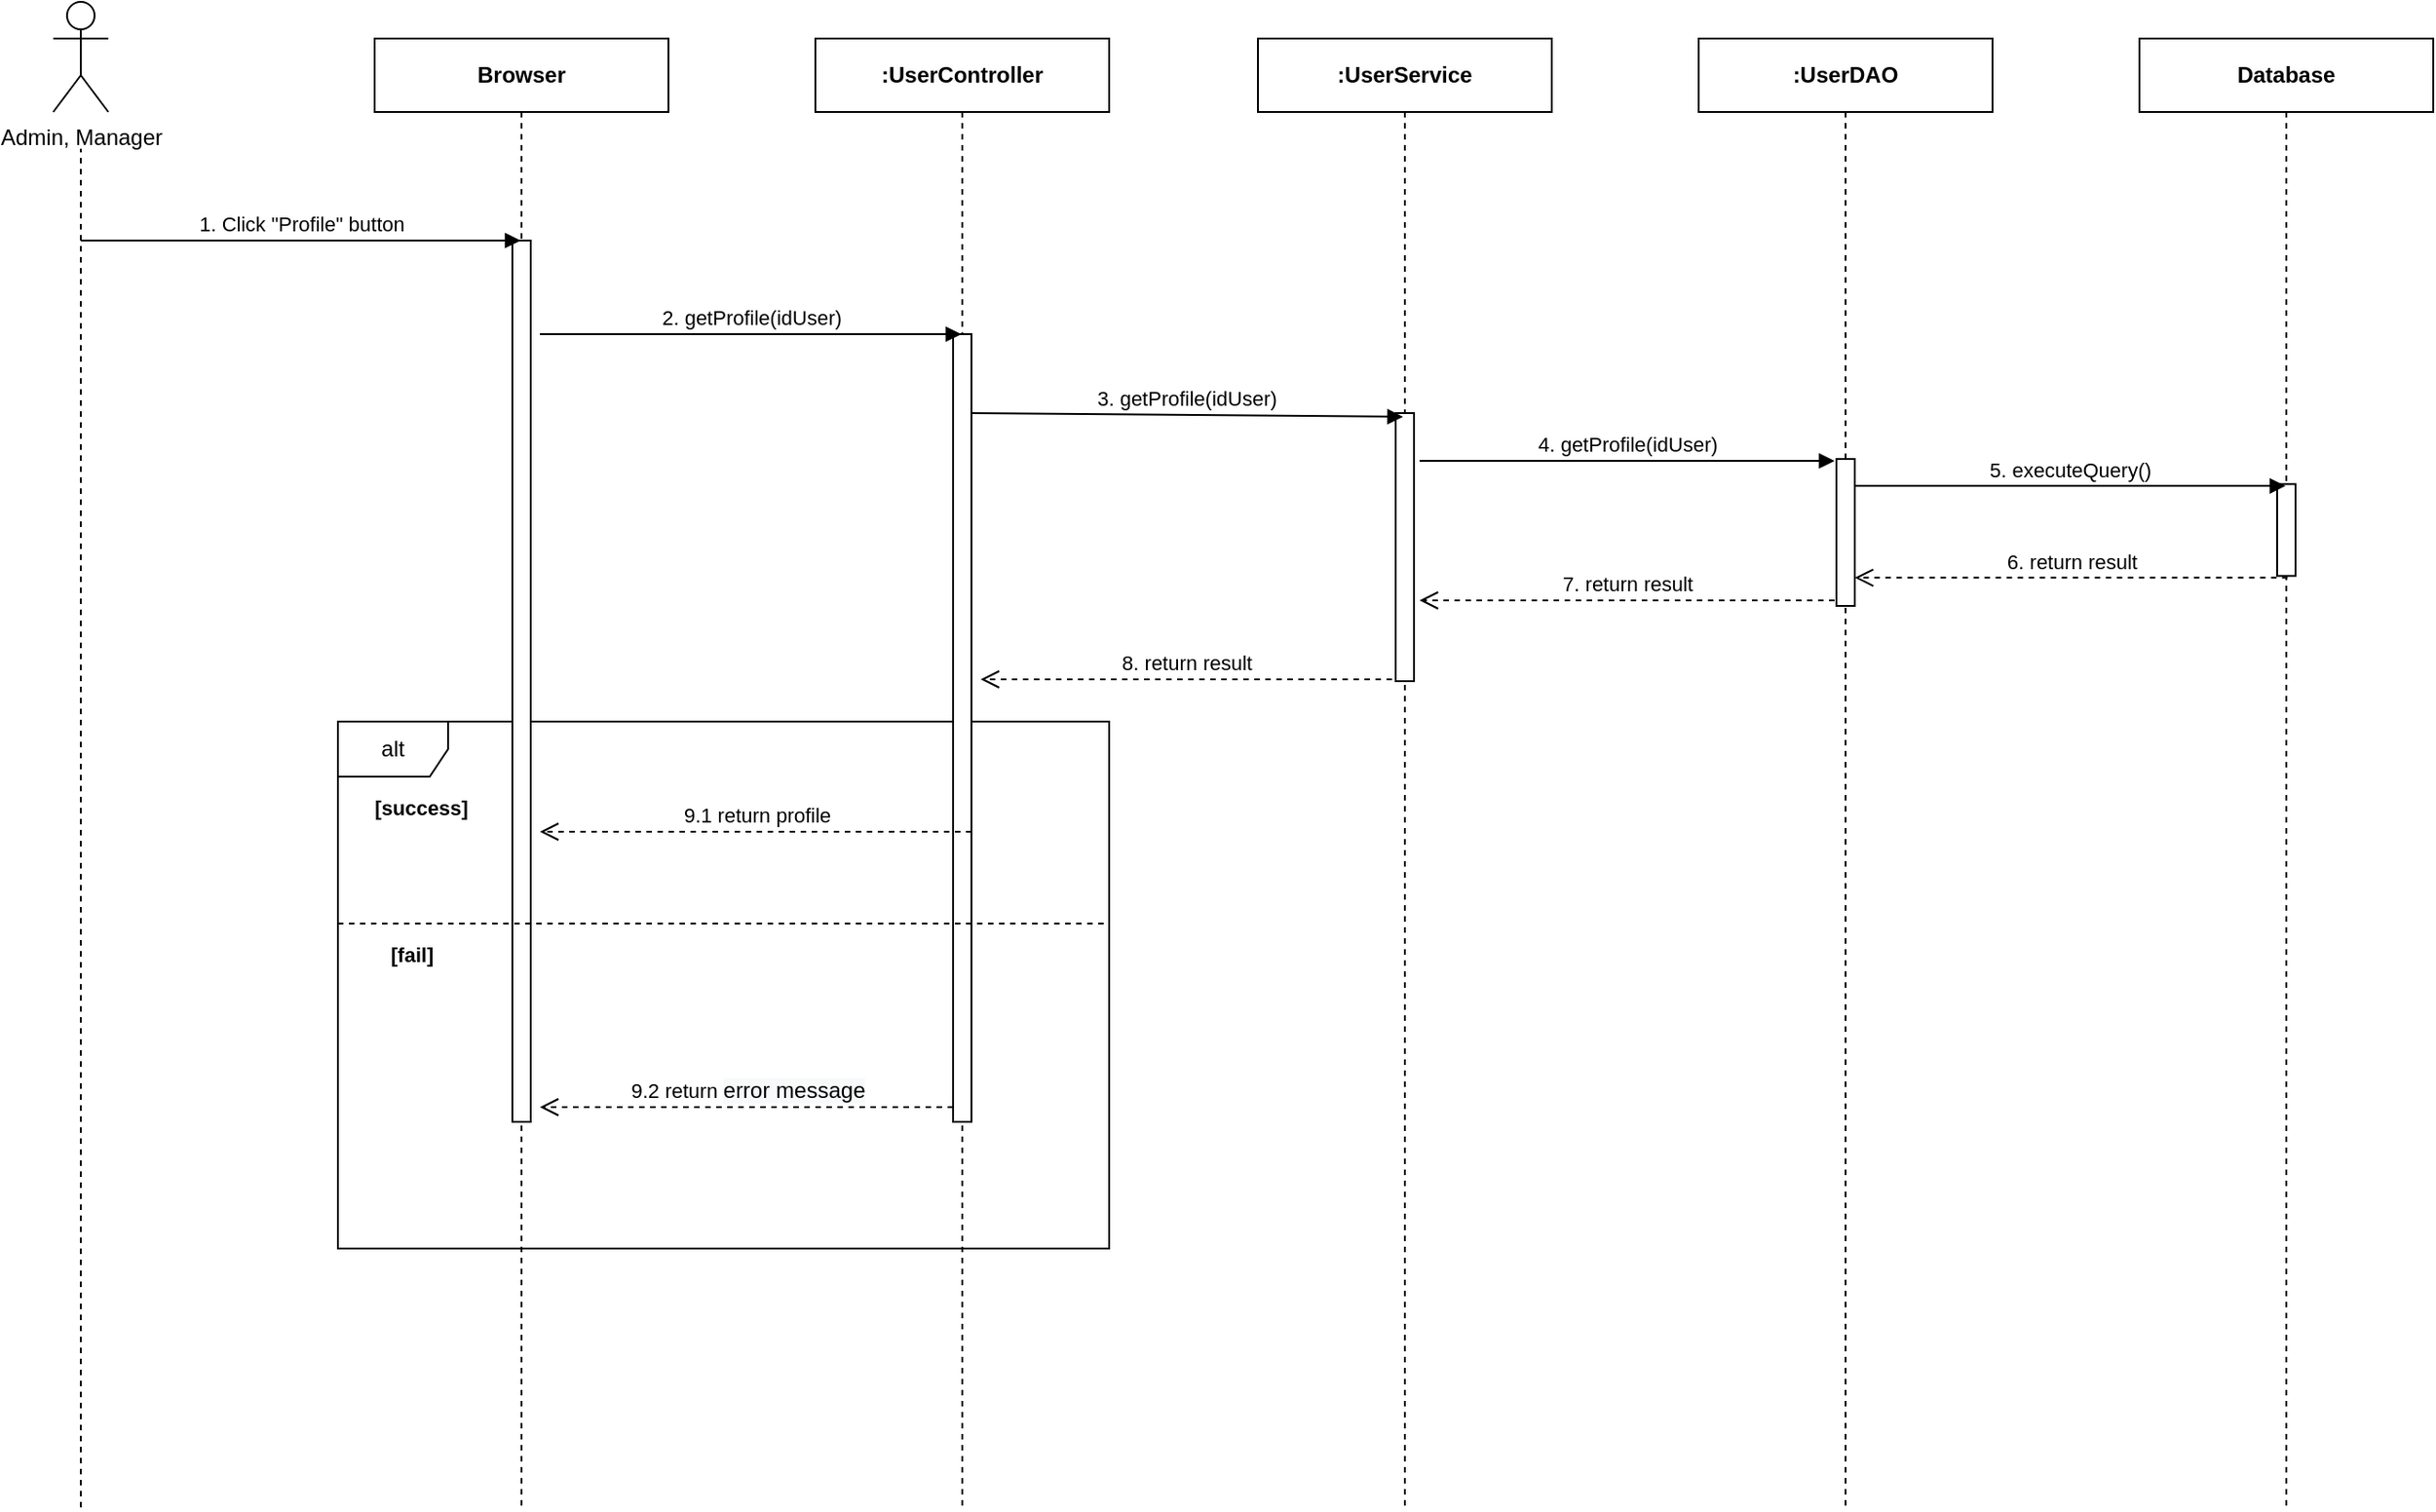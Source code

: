 <mxfile version="14.4.3" type="device"><diagram id="6DhhbtNXz0irELx-sbcJ" name="Ev02"><mxGraphModel dx="1346" dy="778" grid="1" gridSize="10" guides="1" tooltips="1" connect="1" arrows="1" fold="1" page="1" pageScale="1" pageWidth="850" pageHeight="1100" math="0" shadow="0"><root><mxCell id="QhewHzNAjTChAwhyZE2_-0"/><mxCell id="QhewHzNAjTChAwhyZE2_-1" parent="QhewHzNAjTChAwhyZE2_-0"/><mxCell id="h4LTIt4_CdTOY5cm_mOC-23" value="alt" style="shape=umlFrame;whiteSpace=wrap;html=1;" parent="QhewHzNAjTChAwhyZE2_-1" vertex="1"><mxGeometry x="460" y="452" width="420" height="287" as="geometry"/></mxCell><mxCell id="pia5Hrn-r-ayJWNDCGOI-3" value="&lt;b&gt;Browser&lt;/b&gt;" style="shape=umlLifeline;perimeter=lifelinePerimeter;whiteSpace=wrap;html=1;container=1;collapsible=0;recursiveResize=0;outlineConnect=0;" parent="QhewHzNAjTChAwhyZE2_-1" vertex="1"><mxGeometry x="480" y="80" width="160" height="800" as="geometry"/></mxCell><mxCell id="pia5Hrn-r-ayJWNDCGOI-4" value="" style="html=1;points=[];perimeter=orthogonalPerimeter;" parent="pia5Hrn-r-ayJWNDCGOI-3" vertex="1"><mxGeometry x="75" y="110" width="10" height="480" as="geometry"/></mxCell><mxCell id="pia5Hrn-r-ayJWNDCGOI-5" value="&lt;b&gt;:UserDAO&lt;/b&gt;" style="shape=umlLifeline;perimeter=lifelinePerimeter;whiteSpace=wrap;html=1;container=1;collapsible=0;recursiveResize=0;outlineConnect=0;" parent="QhewHzNAjTChAwhyZE2_-1" vertex="1"><mxGeometry x="1201" y="80" width="160" height="800" as="geometry"/></mxCell><mxCell id="pia5Hrn-r-ayJWNDCGOI-6" value="&lt;b&gt;:UserService&lt;/b&gt;" style="shape=umlLifeline;perimeter=lifelinePerimeter;whiteSpace=wrap;html=1;container=1;collapsible=0;recursiveResize=0;outlineConnect=0;" parent="QhewHzNAjTChAwhyZE2_-1" vertex="1"><mxGeometry x="961" y="80" width="160" height="800" as="geometry"/></mxCell><mxCell id="pia5Hrn-r-ayJWNDCGOI-7" value="" style="html=1;points=[];perimeter=orthogonalPerimeter;" parent="pia5Hrn-r-ayJWNDCGOI-6" vertex="1"><mxGeometry x="75" y="204" width="10" height="146" as="geometry"/></mxCell><mxCell id="pia5Hrn-r-ayJWNDCGOI-9" value="&lt;b&gt;:UserController&lt;/b&gt;" style="shape=umlLifeline;perimeter=lifelinePerimeter;whiteSpace=wrap;html=1;container=1;collapsible=0;recursiveResize=0;outlineConnect=0;" parent="QhewHzNAjTChAwhyZE2_-1" vertex="1"><mxGeometry x="720" y="80" width="160" height="800" as="geometry"/></mxCell><mxCell id="pia5Hrn-r-ayJWNDCGOI-10" value="" style="html=1;points=[];perimeter=orthogonalPerimeter;" parent="pia5Hrn-r-ayJWNDCGOI-9" vertex="1"><mxGeometry x="75" y="161" width="10" height="429" as="geometry"/></mxCell><mxCell id="pia5Hrn-r-ayJWNDCGOI-11" value="1. Click &quot;Profile&quot; button" style="html=1;verticalAlign=bottom;endArrow=block;" parent="QhewHzNAjTChAwhyZE2_-1" target="pia5Hrn-r-ayJWNDCGOI-3" edge="1"><mxGeometry width="80" relative="1" as="geometry"><mxPoint x="320" y="190" as="sourcePoint"/><mxPoint x="400" y="190" as="targetPoint"/></mxGeometry></mxCell><mxCell id="pia5Hrn-r-ayJWNDCGOI-12" value="2. getProfile(idUser)" style="html=1;verticalAlign=bottom;endArrow=block;" parent="QhewHzNAjTChAwhyZE2_-1" edge="1"><mxGeometry width="80" relative="1" as="geometry"><mxPoint x="570" y="241" as="sourcePoint"/><mxPoint x="799.5" y="241" as="targetPoint"/></mxGeometry></mxCell><mxCell id="pia5Hrn-r-ayJWNDCGOI-20" value="3. getProfile(idUser)" style="html=1;verticalAlign=bottom;endArrow=block;" parent="QhewHzNAjTChAwhyZE2_-1" edge="1"><mxGeometry relative="1" as="geometry"><mxPoint x="805" y="284.0" as="sourcePoint"/><mxPoint x="1040" y="286" as="targetPoint"/></mxGeometry></mxCell><mxCell id="pia5Hrn-r-ayJWNDCGOI-35" value="" style="html=1;points=[];perimeter=orthogonalPerimeter;" parent="QhewHzNAjTChAwhyZE2_-1" vertex="1"><mxGeometry x="1276" y="309" width="10" height="80" as="geometry"/></mxCell><mxCell id="pia5Hrn-r-ayJWNDCGOI-36" value="4. getProfile(idUser)" style="html=1;verticalAlign=bottom;endArrow=block;entryX=0;entryY=0;" parent="QhewHzNAjTChAwhyZE2_-1" edge="1"><mxGeometry relative="1" as="geometry"><mxPoint x="1049" y="310" as="sourcePoint"/><mxPoint x="1275" y="310" as="targetPoint"/></mxGeometry></mxCell><mxCell id="pia5Hrn-r-ayJWNDCGOI-37" value="7. return result" style="html=1;verticalAlign=bottom;endArrow=open;dashed=1;endSize=8;exitX=0;exitY=0.95;" parent="QhewHzNAjTChAwhyZE2_-1" edge="1"><mxGeometry relative="1" as="geometry"><mxPoint x="1049" y="386" as="targetPoint"/><mxPoint x="1275" y="386" as="sourcePoint"/></mxGeometry></mxCell><mxCell id="h4LTIt4_CdTOY5cm_mOC-19" value="9.2 return&amp;nbsp;&lt;span style=&quot;font-size: 12px ; background-color: rgb(248 , 249 , 250)&quot;&gt;error message&lt;/span&gt;" style="html=1;verticalAlign=bottom;endArrow=open;dashed=1;endSize=8;" parent="QhewHzNAjTChAwhyZE2_-1" edge="1"><mxGeometry relative="1" as="geometry"><mxPoint x="795" y="662.06" as="sourcePoint"/><mxPoint x="570" y="662" as="targetPoint"/></mxGeometry></mxCell><mxCell id="UNV7OFMdhKG9NoB3F56b-2" value="9.1 return profile" style="html=1;verticalAlign=bottom;endArrow=open;dashed=1;endSize=8;" parent="QhewHzNAjTChAwhyZE2_-1" edge="1"><mxGeometry relative="1" as="geometry"><mxPoint x="805" y="512" as="sourcePoint"/><mxPoint x="570" y="512" as="targetPoint"/></mxGeometry></mxCell><mxCell id="UNV7OFMdhKG9NoB3F56b-3" value="8. return result" style="html=1;verticalAlign=bottom;endArrow=open;dashed=1;endSize=8;entryX=1.1;entryY=0.824;entryDx=0;entryDy=0;entryPerimeter=0;" parent="QhewHzNAjTChAwhyZE2_-1" edge="1"><mxGeometry relative="1" as="geometry"><mxPoint x="1034" y="429.04" as="sourcePoint"/><mxPoint x="810" y="429" as="targetPoint"/></mxGeometry></mxCell><mxCell id="UNV7OFMdhKG9NoB3F56b-4" value="" style="endArrow=none;dashed=1;html=1;" parent="QhewHzNAjTChAwhyZE2_-1" edge="1"><mxGeometry width="50" height="50" relative="1" as="geometry"><mxPoint x="460" y="562" as="sourcePoint"/><mxPoint x="880" y="562" as="targetPoint"/></mxGeometry></mxCell><mxCell id="eL8QR4N8IEo1Wf-b-3NC-0" value="&lt;b&gt;Database&lt;/b&gt;" style="shape=umlLifeline;perimeter=lifelinePerimeter;whiteSpace=wrap;html=1;container=1;collapsible=0;recursiveResize=0;outlineConnect=0;" parent="QhewHzNAjTChAwhyZE2_-1" vertex="1"><mxGeometry x="1441" y="80" width="160" height="800" as="geometry"/></mxCell><mxCell id="eL8QR4N8IEo1Wf-b-3NC-1" value="" style="html=1;points=[];perimeter=orthogonalPerimeter;" parent="eL8QR4N8IEo1Wf-b-3NC-0" vertex="1"><mxGeometry x="75" y="242.67" width="10" height="50" as="geometry"/></mxCell><mxCell id="eL8QR4N8IEo1Wf-b-3NC-2" value="5. executeQuery()" style="html=1;verticalAlign=bottom;endArrow=block;" parent="QhewHzNAjTChAwhyZE2_-1" edge="1"><mxGeometry relative="1" as="geometry"><mxPoint x="1286.004" y="323.67" as="sourcePoint"/><mxPoint x="1520.5" y="323.67" as="targetPoint"/></mxGeometry></mxCell><mxCell id="eL8QR4N8IEo1Wf-b-3NC-3" value="6. return result" style="html=1;verticalAlign=bottom;endArrow=open;dashed=1;endSize=8;exitX=0;exitY=0.95;" parent="QhewHzNAjTChAwhyZE2_-1" edge="1"><mxGeometry relative="1" as="geometry"><mxPoint x="1286.004" y="373.67" as="targetPoint"/><mxPoint x="1521.68" y="373.67" as="sourcePoint"/></mxGeometry></mxCell><mxCell id="df_JiKjJPN-L-3fTJ9-m-0" value="&lt;span style=&quot;font-size: 11px ; background-color: rgb(255 , 255 , 255)&quot;&gt;&lt;b&gt;[success]&lt;/b&gt;&lt;/span&gt;" style="text;html=1;align=center;verticalAlign=middle;resizable=0;points=[];autosize=1;" parent="QhewHzNAjTChAwhyZE2_-1" vertex="1"><mxGeometry x="470" y="489" width="70" height="20" as="geometry"/></mxCell><mxCell id="df_JiKjJPN-L-3fTJ9-m-1" value="&lt;span style=&quot;font-size: 11px ; background-color: rgb(255 , 255 , 255)&quot;&gt;&lt;b&gt;[fail]&lt;/b&gt;&lt;/span&gt;" style="text;html=1;align=center;verticalAlign=middle;resizable=0;points=[];autosize=1;" parent="QhewHzNAjTChAwhyZE2_-1" vertex="1"><mxGeometry x="480" y="569" width="40" height="20" as="geometry"/></mxCell><mxCell id="hvyQwDHUjUoVIsL38pkw-0" value="Admin, Manager" style="shape=umlActor;verticalLabelPosition=bottom;verticalAlign=top;html=1;outlineConnect=0;rounded=0;glass=0;sketch=0;fillColor=none;" vertex="1" parent="QhewHzNAjTChAwhyZE2_-1"><mxGeometry x="305" y="60" width="30" height="60" as="geometry"/></mxCell><mxCell id="hvyQwDHUjUoVIsL38pkw-1" value="" style="endArrow=none;dashed=1;html=1;" edge="1" parent="QhewHzNAjTChAwhyZE2_-1"><mxGeometry width="50" height="50" relative="1" as="geometry"><mxPoint x="320" y="880" as="sourcePoint"/><mxPoint x="320" y="140" as="targetPoint"/></mxGeometry></mxCell></root></mxGraphModel></diagram></mxfile>